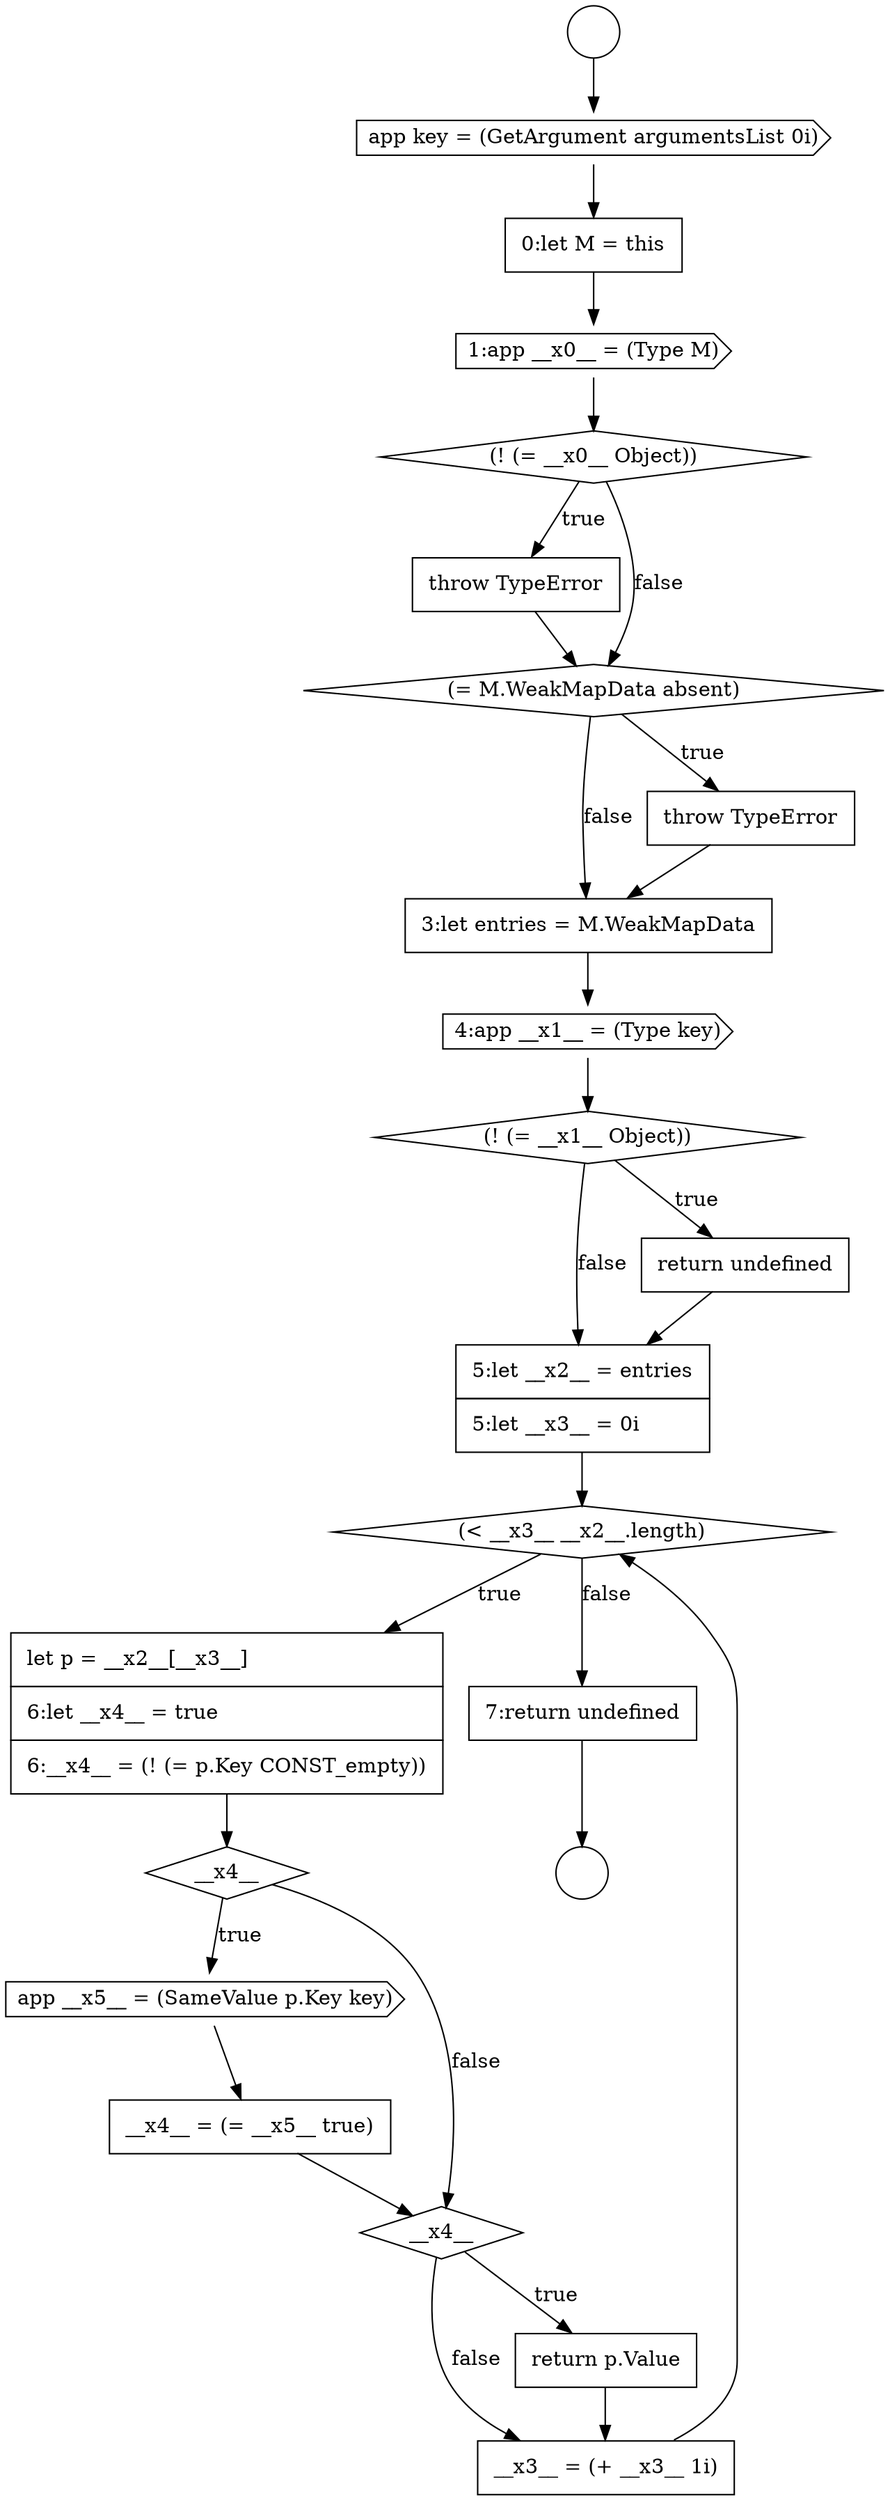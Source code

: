 digraph {
  node15019 [shape=circle label=" " color="black" fillcolor="white" style=filled]
  node15034 [shape=none, margin=0, label=<<font color="black">
    <table border="0" cellborder="1" cellspacing="0" cellpadding="10">
      <tr><td align="left">let p = __x2__[__x3__]</td></tr>
      <tr><td align="left">6:let __x4__ = true</td></tr>
      <tr><td align="left">6:__x4__ = (! (= p.Key CONST_empty))</td></tr>
    </table>
  </font>> color="black" fillcolor="white" style=filled]
  node15032 [shape=none, margin=0, label=<<font color="black">
    <table border="0" cellborder="1" cellspacing="0" cellpadding="10">
      <tr><td align="left">5:let __x2__ = entries</td></tr>
      <tr><td align="left">5:let __x3__ = 0i</td></tr>
    </table>
  </font>> color="black" fillcolor="white" style=filled]
  node15033 [shape=diamond, label=<<font color="black">(&lt; __x3__ __x2__.length)</font>> color="black" fillcolor="white" style=filled]
  node15028 [shape=none, margin=0, label=<<font color="black">
    <table border="0" cellborder="1" cellspacing="0" cellpadding="10">
      <tr><td align="left">3:let entries = M.WeakMapData</td></tr>
    </table>
  </font>> color="black" fillcolor="white" style=filled]
  node15040 [shape=none, margin=0, label=<<font color="black">
    <table border="0" cellborder="1" cellspacing="0" cellpadding="10">
      <tr><td align="left">__x3__ = (+ __x3__ 1i)</td></tr>
    </table>
  </font>> color="black" fillcolor="white" style=filled]
  node15029 [shape=cds, label=<<font color="black">4:app __x1__ = (Type key)</font>> color="black" fillcolor="white" style=filled]
  node15022 [shape=none, margin=0, label=<<font color="black">
    <table border="0" cellborder="1" cellspacing="0" cellpadding="10">
      <tr><td align="left">0:let M = this</td></tr>
    </table>
  </font>> color="black" fillcolor="white" style=filled]
  node15037 [shape=none, margin=0, label=<<font color="black">
    <table border="0" cellborder="1" cellspacing="0" cellpadding="10">
      <tr><td align="left">__x4__ = (= __x5__ true)</td></tr>
    </table>
  </font>> color="black" fillcolor="white" style=filled]
  node15039 [shape=none, margin=0, label=<<font color="black">
    <table border="0" cellborder="1" cellspacing="0" cellpadding="10">
      <tr><td align="left">return p.Value</td></tr>
    </table>
  </font>> color="black" fillcolor="white" style=filled]
  node15025 [shape=none, margin=0, label=<<font color="black">
    <table border="0" cellborder="1" cellspacing="0" cellpadding="10">
      <tr><td align="left">throw TypeError</td></tr>
    </table>
  </font>> color="black" fillcolor="white" style=filled]
  node15030 [shape=diamond, label=<<font color="black">(! (= __x1__ Object))</font>> color="black" fillcolor="white" style=filled]
  node15036 [shape=cds, label=<<font color="black">app __x5__ = (SameValue p.Key key)</font>> color="black" fillcolor="white" style=filled]
  node15038 [shape=diamond, label=<<font color="black">__x4__</font>> color="black" fillcolor="white" style=filled]
  node15031 [shape=none, margin=0, label=<<font color="black">
    <table border="0" cellborder="1" cellspacing="0" cellpadding="10">
      <tr><td align="left">return undefined</td></tr>
    </table>
  </font>> color="black" fillcolor="white" style=filled]
  node15027 [shape=none, margin=0, label=<<font color="black">
    <table border="0" cellborder="1" cellspacing="0" cellpadding="10">
      <tr><td align="left">throw TypeError</td></tr>
    </table>
  </font>> color="black" fillcolor="white" style=filled]
  node15024 [shape=diamond, label=<<font color="black">(! (= __x0__ Object))</font>> color="black" fillcolor="white" style=filled]
  node15023 [shape=cds, label=<<font color="black">1:app __x0__ = (Type M)</font>> color="black" fillcolor="white" style=filled]
  node15041 [shape=none, margin=0, label=<<font color="black">
    <table border="0" cellborder="1" cellspacing="0" cellpadding="10">
      <tr><td align="left">7:return undefined</td></tr>
    </table>
  </font>> color="black" fillcolor="white" style=filled]
  node15021 [shape=cds, label=<<font color="black">app key = (GetArgument argumentsList 0i)</font>> color="black" fillcolor="white" style=filled]
  node15026 [shape=diamond, label=<<font color="black">(= M.WeakMapData absent)</font>> color="black" fillcolor="white" style=filled]
  node15035 [shape=diamond, label=<<font color="black">__x4__</font>> color="black" fillcolor="white" style=filled]
  node15020 [shape=circle label=" " color="black" fillcolor="white" style=filled]
  node15031 -> node15032 [ color="black"]
  node15039 -> node15040 [ color="black"]
  node15030 -> node15031 [label=<<font color="black">true</font>> color="black"]
  node15030 -> node15032 [label=<<font color="black">false</font>> color="black"]
  node15026 -> node15027 [label=<<font color="black">true</font>> color="black"]
  node15026 -> node15028 [label=<<font color="black">false</font>> color="black"]
  node15029 -> node15030 [ color="black"]
  node15019 -> node15021 [ color="black"]
  node15036 -> node15037 [ color="black"]
  node15027 -> node15028 [ color="black"]
  node15022 -> node15023 [ color="black"]
  node15023 -> node15024 [ color="black"]
  node15024 -> node15025 [label=<<font color="black">true</font>> color="black"]
  node15024 -> node15026 [label=<<font color="black">false</font>> color="black"]
  node15033 -> node15034 [label=<<font color="black">true</font>> color="black"]
  node15033 -> node15041 [label=<<font color="black">false</font>> color="black"]
  node15041 -> node15020 [ color="black"]
  node15035 -> node15036 [label=<<font color="black">true</font>> color="black"]
  node15035 -> node15038 [label=<<font color="black">false</font>> color="black"]
  node15025 -> node15026 [ color="black"]
  node15038 -> node15039 [label=<<font color="black">true</font>> color="black"]
  node15038 -> node15040 [label=<<font color="black">false</font>> color="black"]
  node15034 -> node15035 [ color="black"]
  node15028 -> node15029 [ color="black"]
  node15032 -> node15033 [ color="black"]
  node15021 -> node15022 [ color="black"]
  node15040 -> node15033 [ color="black"]
  node15037 -> node15038 [ color="black"]
}

